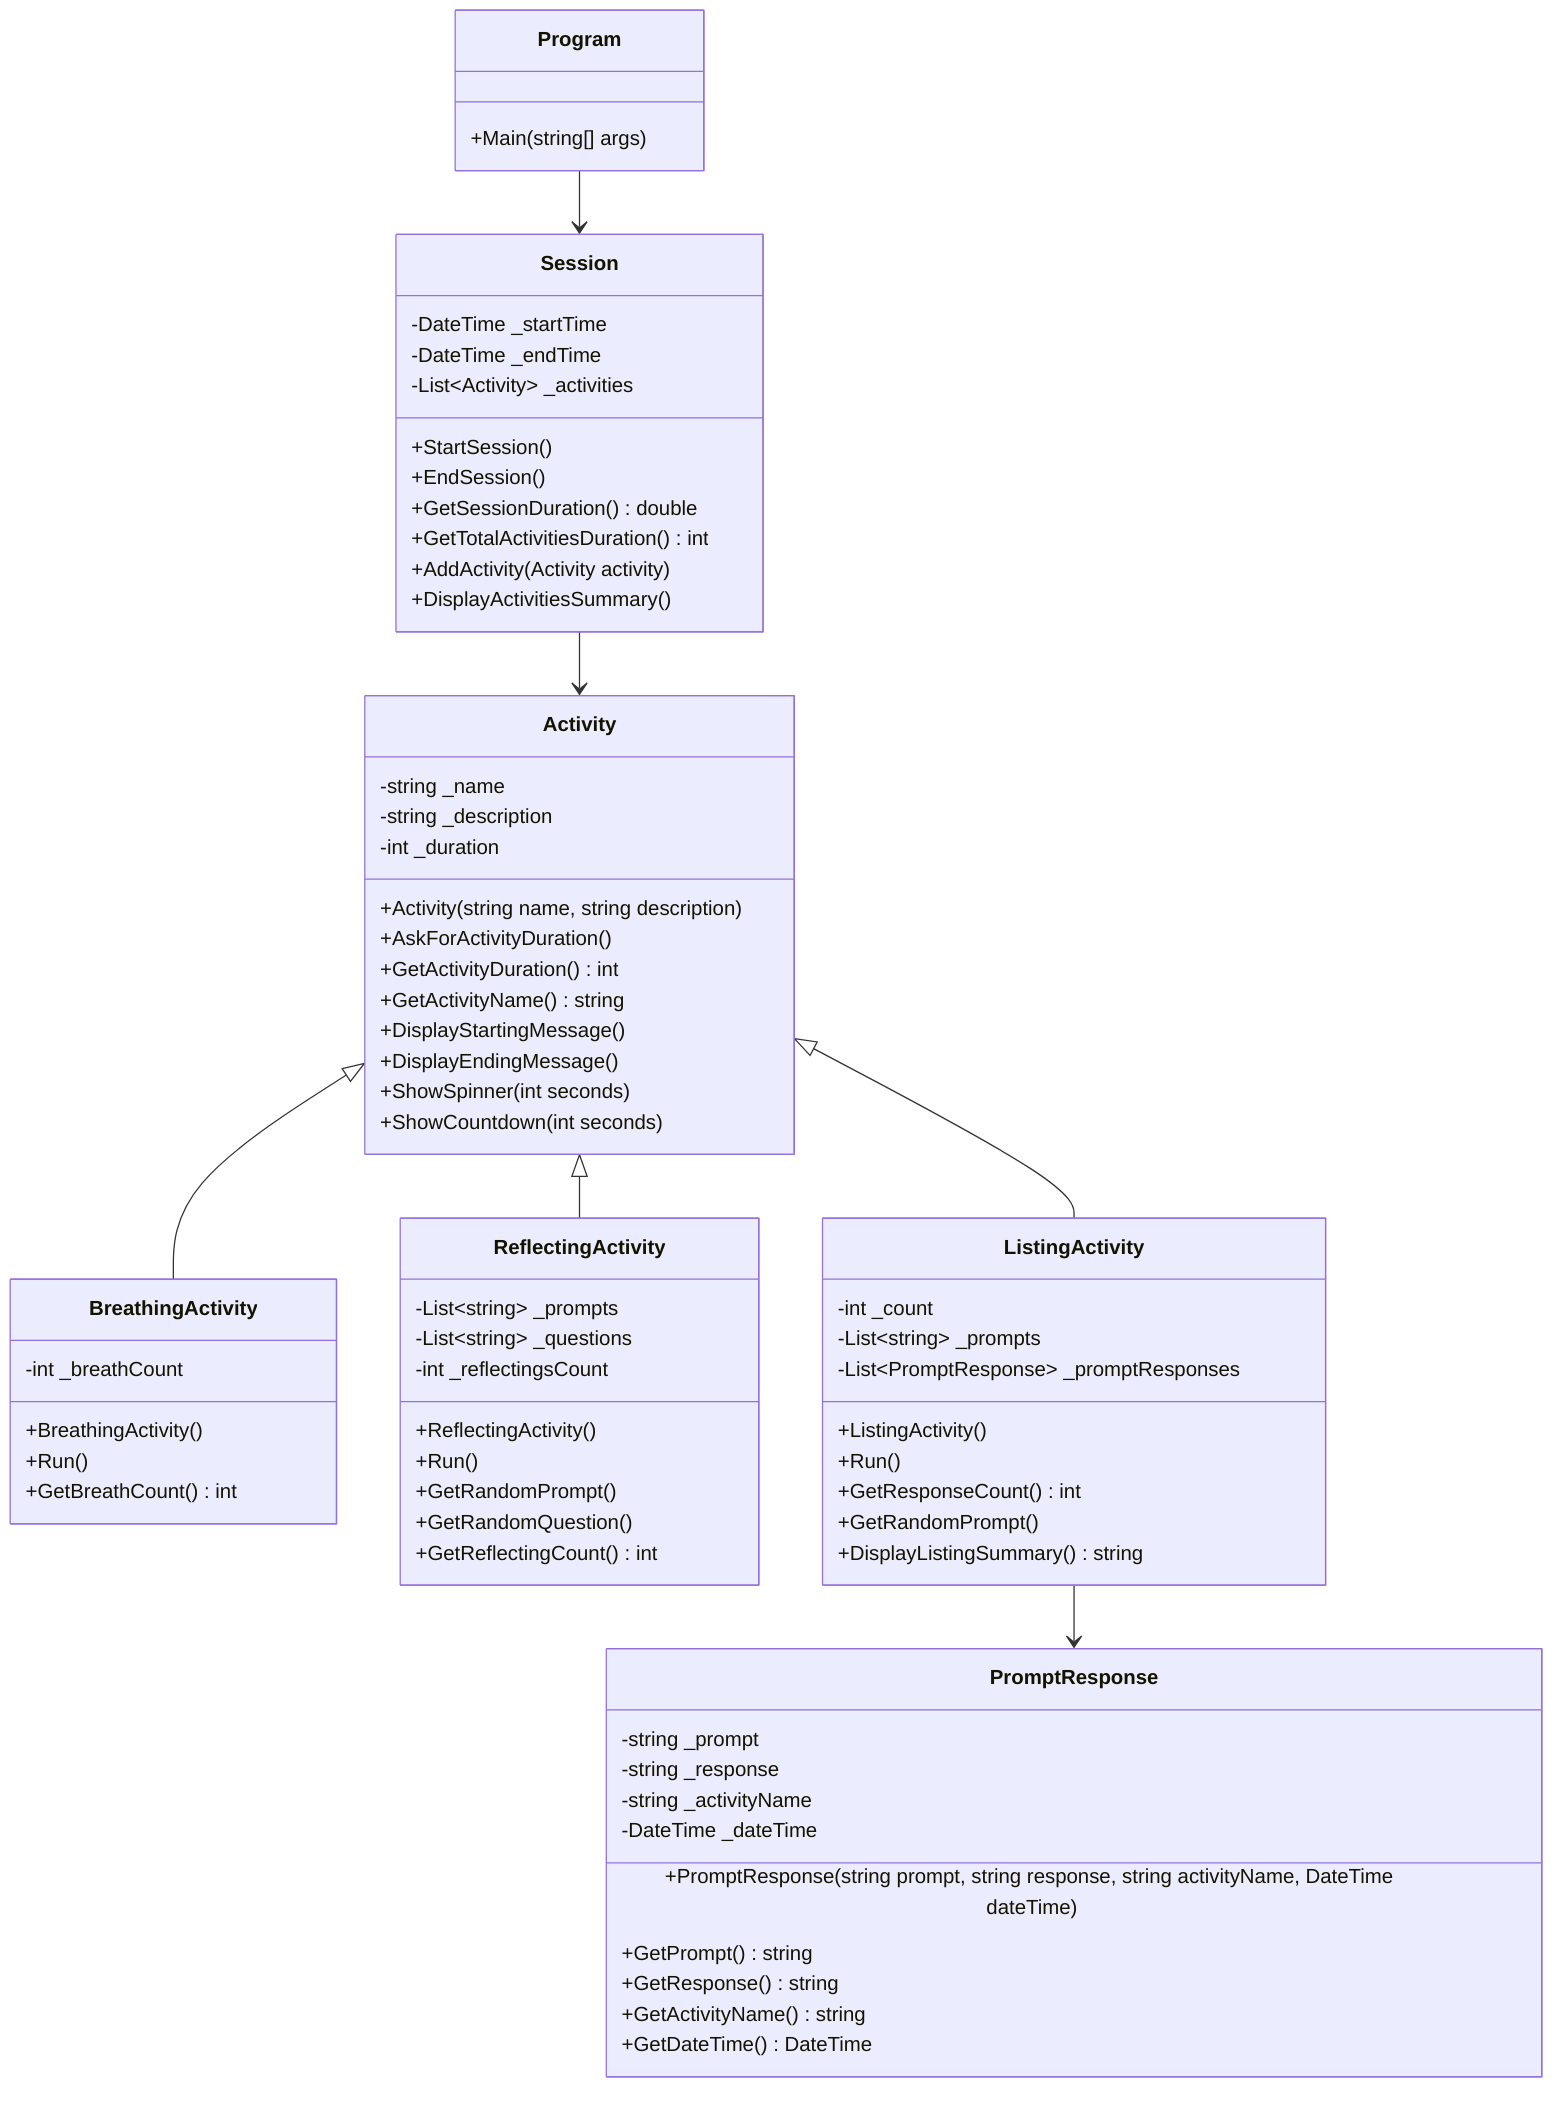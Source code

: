 classDiagram
    class Program {
        +Main(string[] args)
    }

    class Session {
        -DateTime _startTime
        -DateTime _endTime
        -List~Activity~ _activities
        +StartSession()
        +EndSession()
        +GetSessionDuration() double
        +GetTotalActivitiesDuration() int
        +AddActivity(Activity activity)
        +DisplayActivitiesSummary()
    }

    class Activity {
        -string _name
        -string _description
        -int _duration
        +Activity(string name, string description)
        +AskForActivityDuration()
        +GetActivityDuration() int
        +GetActivityName() string
        +DisplayStartingMessage()
        +DisplayEndingMessage()
        +ShowSpinner(int seconds)
        +ShowCountdown(int seconds)
    }

    class BreathingActivity {
        -int _breathCount
        +BreathingActivity()
        +Run()
        +GetBreathCount() int
    }

    class ReflectingActivity {
        -List~string~ _prompts
        -List~string~ _questions
        -int _reflectingsCount
        +ReflectingActivity()
        +Run()
        +GetRandomPrompt()
        +GetRandomQuestion()
        +GetReflectingCount() int
    }

    class ListingActivity {
        -int _count
        -List~string~ _prompts
        -List~PromptResponse~ _promptResponses
        +ListingActivity()
        +Run()
        +GetResponseCount() int
        +GetRandomPrompt()
        +DisplayListingSummary() string
    }

    class PromptResponse {
        -string _prompt
        -string _response
        -string _activityName
        -DateTime _dateTime
        +PromptResponse(string prompt, string response, string activityName, DateTime dateTime)
        +GetPrompt() string
        +GetResponse() string
        +GetActivityName() string
        +GetDateTime() DateTime
    }

    %% Relationships
    Program --> Session
    Session --> Activity
    Activity <|-- BreathingActivity
    Activity <|-- ReflectingActivity
    Activity <|-- ListingActivity
    ListingActivity --> PromptResponse